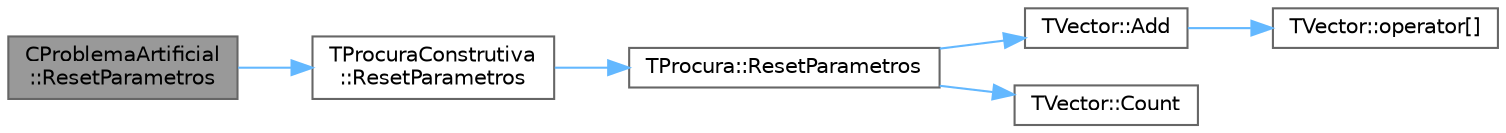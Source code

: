 digraph "CProblemaArtificial::ResetParametros"
{
 // LATEX_PDF_SIZE
  bgcolor="transparent";
  edge [fontname=Helvetica,fontsize=10,labelfontname=Helvetica,labelfontsize=10];
  node [fontname=Helvetica,fontsize=10,shape=box,height=0.2,width=0.4];
  rankdir="LR";
  Node1 [id="Node000001",label="CProblemaArtificial\l::ResetParametros",height=0.2,width=0.4,color="gray40", fillcolor="grey60", style="filled", fontcolor="black",tooltip="Inicializa os parametros."];
  Node1 -> Node2 [id="edge6_Node000001_Node000002",color="steelblue1",style="solid",tooltip=" "];
  Node2 [id="Node000002",label="TProcuraConstrutiva\l::ResetParametros",height=0.2,width=0.4,color="grey40", fillcolor="white", style="filled",URL="$group__RedefinicaoMandatoria.html#gacb15562d8776f4d162001d385ebc13a0",tooltip="Inicializa os parametros."];
  Node2 -> Node3 [id="edge7_Node000002_Node000003",color="steelblue1",style="solid",tooltip=" "];
  Node3 [id="Node000003",label="TProcura::ResetParametros",height=0.2,width=0.4,color="grey40", fillcolor="white", style="filled",URL="$classTProcura.html#a6b870a79b10bf2523bdb37c4b06bb871",tooltip="Inicializa os parametros."];
  Node3 -> Node4 [id="edge8_Node000003_Node000004",color="steelblue1",style="solid",tooltip=" "];
  Node4 [id="Node000004",label="TVector::Add",height=0.2,width=0.4,color="grey40", fillcolor="white", style="filled",URL="$classTVector.html#aa28afdd47b27c5e004fc75b86d6f66a6",tooltip=" "];
  Node4 -> Node5 [id="edge9_Node000004_Node000005",color="steelblue1",style="solid",tooltip=" "];
  Node5 [id="Node000005",label="TVector::operator[]",height=0.2,width=0.4,color="grey40", fillcolor="white", style="filled",URL="$classTVector.html#a372a42fd7c4a94fee43db36d6a339b33",tooltip=" "];
  Node3 -> Node6 [id="edge10_Node000003_Node000006",color="steelblue1",style="solid",tooltip=" "];
  Node6 [id="Node000006",label="TVector::Count",height=0.2,width=0.4,color="grey40", fillcolor="white", style="filled",URL="$classTVector.html#ac3c744d84543ca6e32859eb7dfccfeef",tooltip=" "];
}
